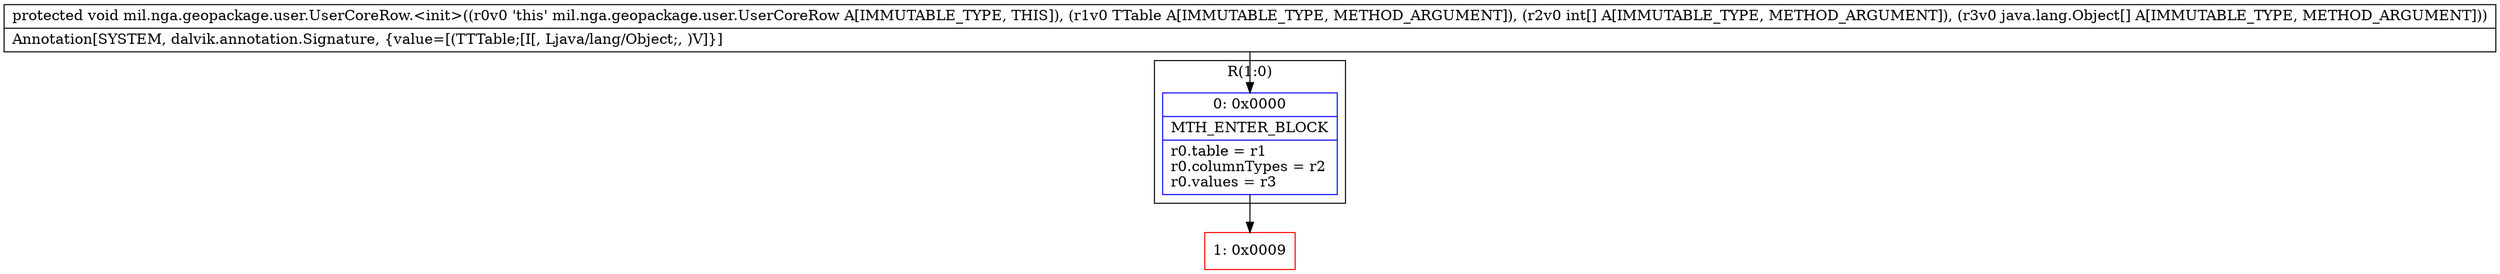 digraph "CFG formil.nga.geopackage.user.UserCoreRow.\<init\>(Lmil\/nga\/geopackage\/user\/UserTable;[I[Ljava\/lang\/Object;)V" {
subgraph cluster_Region_382646381 {
label = "R(1:0)";
node [shape=record,color=blue];
Node_0 [shape=record,label="{0\:\ 0x0000|MTH_ENTER_BLOCK\l|r0.table = r1\lr0.columnTypes = r2\lr0.values = r3\l}"];
}
Node_1 [shape=record,color=red,label="{1\:\ 0x0009}"];
MethodNode[shape=record,label="{protected void mil.nga.geopackage.user.UserCoreRow.\<init\>((r0v0 'this' mil.nga.geopackage.user.UserCoreRow A[IMMUTABLE_TYPE, THIS]), (r1v0 TTable A[IMMUTABLE_TYPE, METHOD_ARGUMENT]), (r2v0 int[] A[IMMUTABLE_TYPE, METHOD_ARGUMENT]), (r3v0 java.lang.Object[] A[IMMUTABLE_TYPE, METHOD_ARGUMENT]))  | Annotation[SYSTEM, dalvik.annotation.Signature, \{value=[(TTTable;[I[, Ljava\/lang\/Object;, )V]\}]\l}"];
MethodNode -> Node_0;
Node_0 -> Node_1;
}

